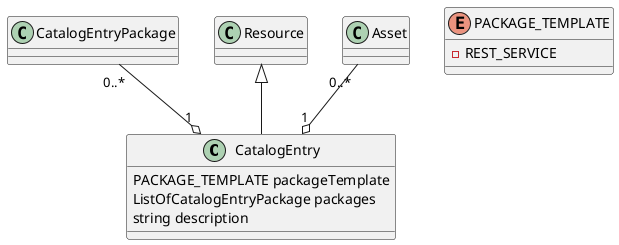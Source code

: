 @startuml

class CatalogEntry {
     PACKAGE_TEMPLATE packageTemplate
     ListOfCatalogEntryPackage packages
     string description
}

enum PACKAGE_TEMPLATE {
     - REST_SERVICE
}
CatalogEntryPackage  "0..*" --o "1" CatalogEntry

Resource <|-- CatalogEntry
Asset  "0..*" --o "1" CatalogEntry



@enduml